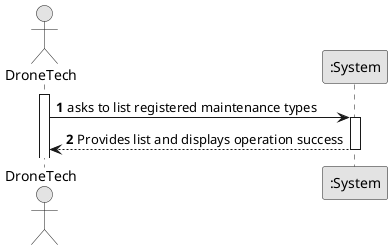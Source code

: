@startuml
skinparam monochrome true
skinparam packageStyle rectangle
skinparam shadowing false

autonumber

actor "DroneTech" as DroneTech
participant ":System" as System

activate DroneTech
    "DroneTech" -> System : asks to list registered maintenance types

    activate System

    System --> "DroneTech" : Provides list and displays operation success

    deactivate System

@enduml